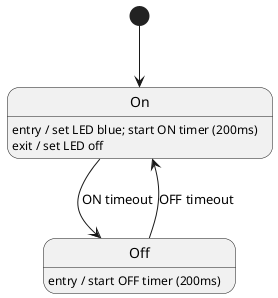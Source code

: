 @startuml blinky-state-diagram
[*] --> On
state On {
    On : entry / set LED blue; start ON timer (200ms)
    On : exit / set LED off
}
state Off {
    Off : entry / start OFF timer (200ms)
}
On --> Off : ON timeout
Off --> On : OFF timeout
@enduml